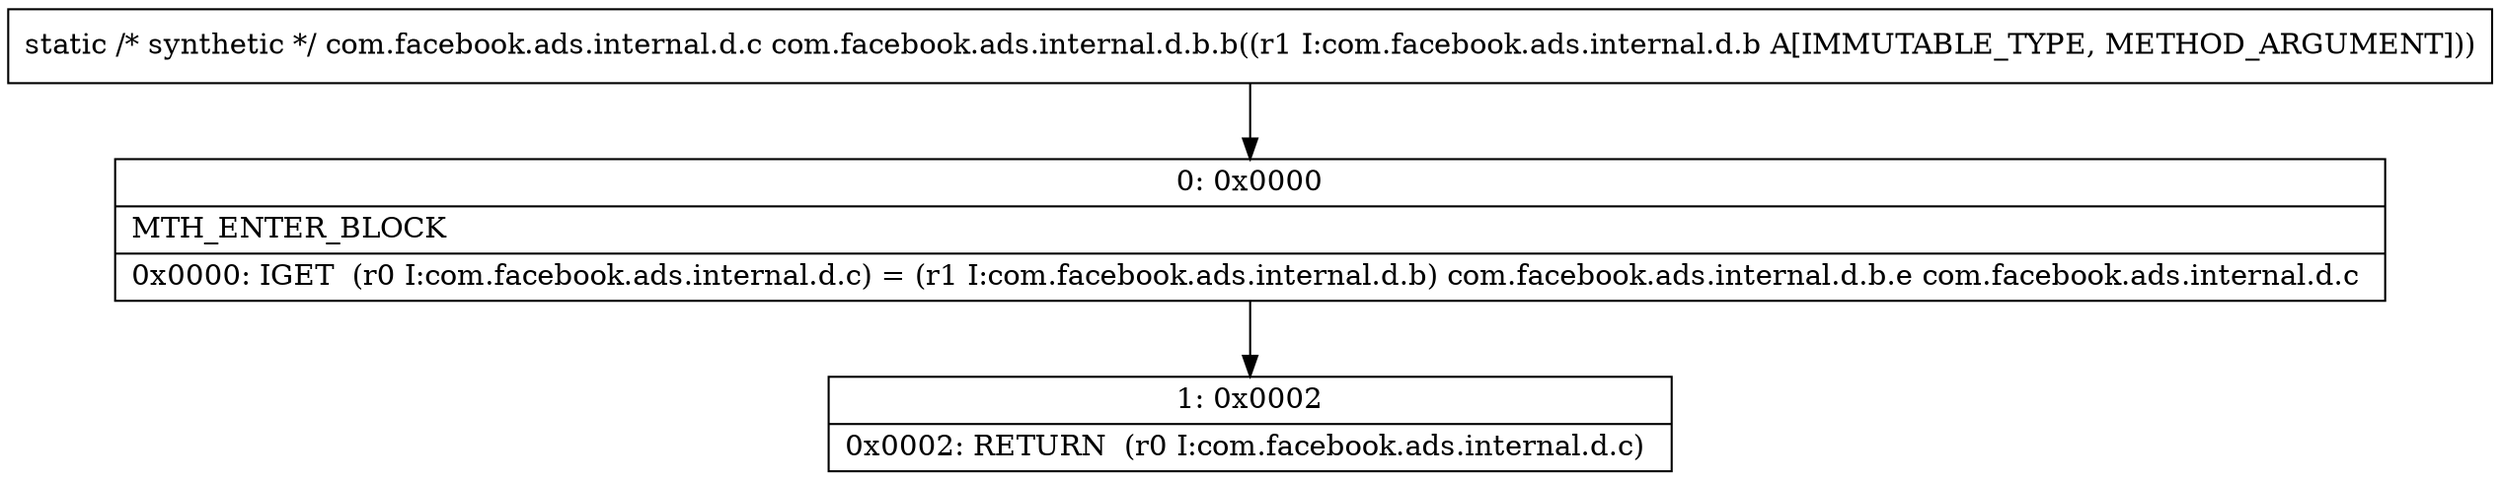 digraph "CFG forcom.facebook.ads.internal.d.b.b(Lcom\/facebook\/ads\/internal\/d\/b;)Lcom\/facebook\/ads\/internal\/d\/c;" {
Node_0 [shape=record,label="{0\:\ 0x0000|MTH_ENTER_BLOCK\l|0x0000: IGET  (r0 I:com.facebook.ads.internal.d.c) = (r1 I:com.facebook.ads.internal.d.b) com.facebook.ads.internal.d.b.e com.facebook.ads.internal.d.c \l}"];
Node_1 [shape=record,label="{1\:\ 0x0002|0x0002: RETURN  (r0 I:com.facebook.ads.internal.d.c) \l}"];
MethodNode[shape=record,label="{static \/* synthetic *\/ com.facebook.ads.internal.d.c com.facebook.ads.internal.d.b.b((r1 I:com.facebook.ads.internal.d.b A[IMMUTABLE_TYPE, METHOD_ARGUMENT])) }"];
MethodNode -> Node_0;
Node_0 -> Node_1;
}

